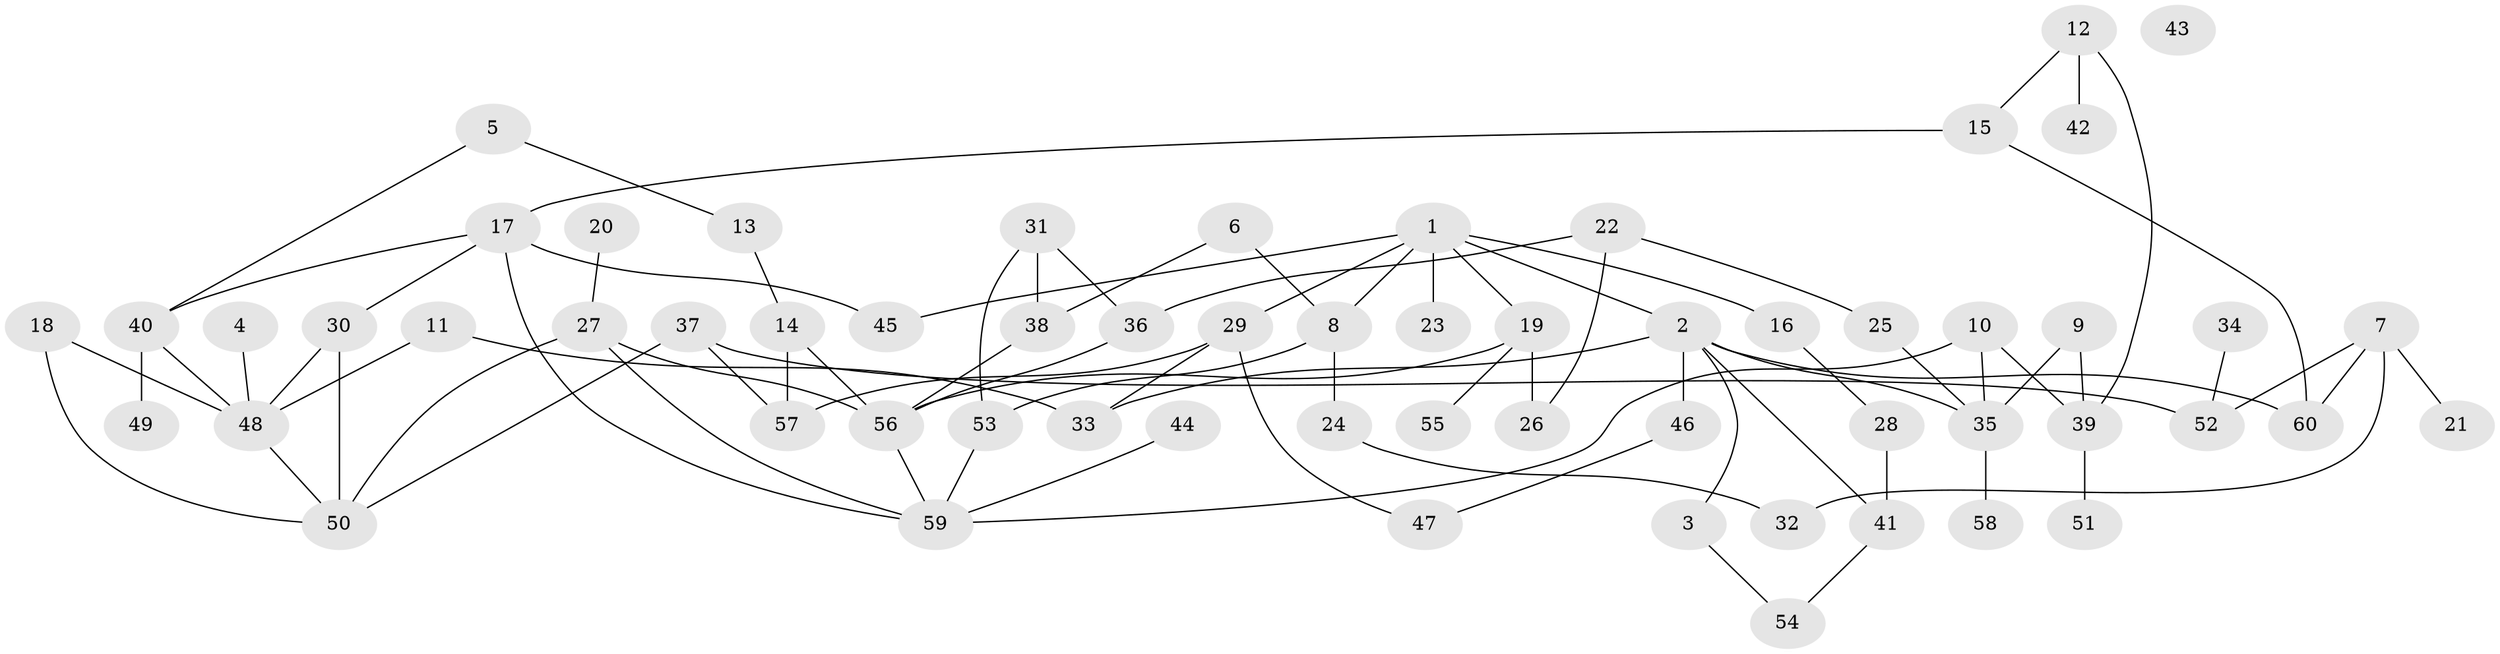 // coarse degree distribution, {6: 0.038461538461538464, 5: 0.19230769230769232, 2: 0.23076923076923078, 3: 0.34615384615384615, 4: 0.19230769230769232}
// Generated by graph-tools (version 1.1) at 2025/48/03/04/25 22:48:35]
// undirected, 60 vertices, 84 edges
graph export_dot {
  node [color=gray90,style=filled];
  1;
  2;
  3;
  4;
  5;
  6;
  7;
  8;
  9;
  10;
  11;
  12;
  13;
  14;
  15;
  16;
  17;
  18;
  19;
  20;
  21;
  22;
  23;
  24;
  25;
  26;
  27;
  28;
  29;
  30;
  31;
  32;
  33;
  34;
  35;
  36;
  37;
  38;
  39;
  40;
  41;
  42;
  43;
  44;
  45;
  46;
  47;
  48;
  49;
  50;
  51;
  52;
  53;
  54;
  55;
  56;
  57;
  58;
  59;
  60;
  1 -- 2;
  1 -- 8;
  1 -- 16;
  1 -- 19;
  1 -- 23;
  1 -- 29;
  1 -- 45;
  2 -- 3;
  2 -- 33;
  2 -- 35;
  2 -- 41;
  2 -- 46;
  2 -- 60;
  3 -- 54;
  4 -- 48;
  5 -- 13;
  5 -- 40;
  6 -- 8;
  6 -- 38;
  7 -- 21;
  7 -- 32;
  7 -- 52;
  7 -- 60;
  8 -- 24;
  8 -- 53;
  9 -- 35;
  9 -- 39;
  10 -- 35;
  10 -- 39;
  10 -- 59;
  11 -- 33;
  11 -- 48;
  12 -- 15;
  12 -- 39;
  12 -- 42;
  13 -- 14;
  14 -- 56;
  14 -- 57;
  15 -- 17;
  15 -- 60;
  16 -- 28;
  17 -- 30;
  17 -- 40;
  17 -- 45;
  17 -- 59;
  18 -- 48;
  18 -- 50;
  19 -- 26;
  19 -- 55;
  19 -- 56;
  20 -- 27;
  22 -- 25;
  22 -- 26;
  22 -- 36;
  24 -- 32;
  25 -- 35;
  27 -- 50;
  27 -- 56;
  27 -- 59;
  28 -- 41;
  29 -- 33;
  29 -- 47;
  29 -- 57;
  30 -- 48;
  30 -- 50;
  31 -- 36;
  31 -- 38;
  31 -- 53;
  34 -- 52;
  35 -- 58;
  36 -- 56;
  37 -- 50;
  37 -- 52;
  37 -- 57;
  38 -- 56;
  39 -- 51;
  40 -- 48;
  40 -- 49;
  41 -- 54;
  44 -- 59;
  46 -- 47;
  48 -- 50;
  53 -- 59;
  56 -- 59;
}
